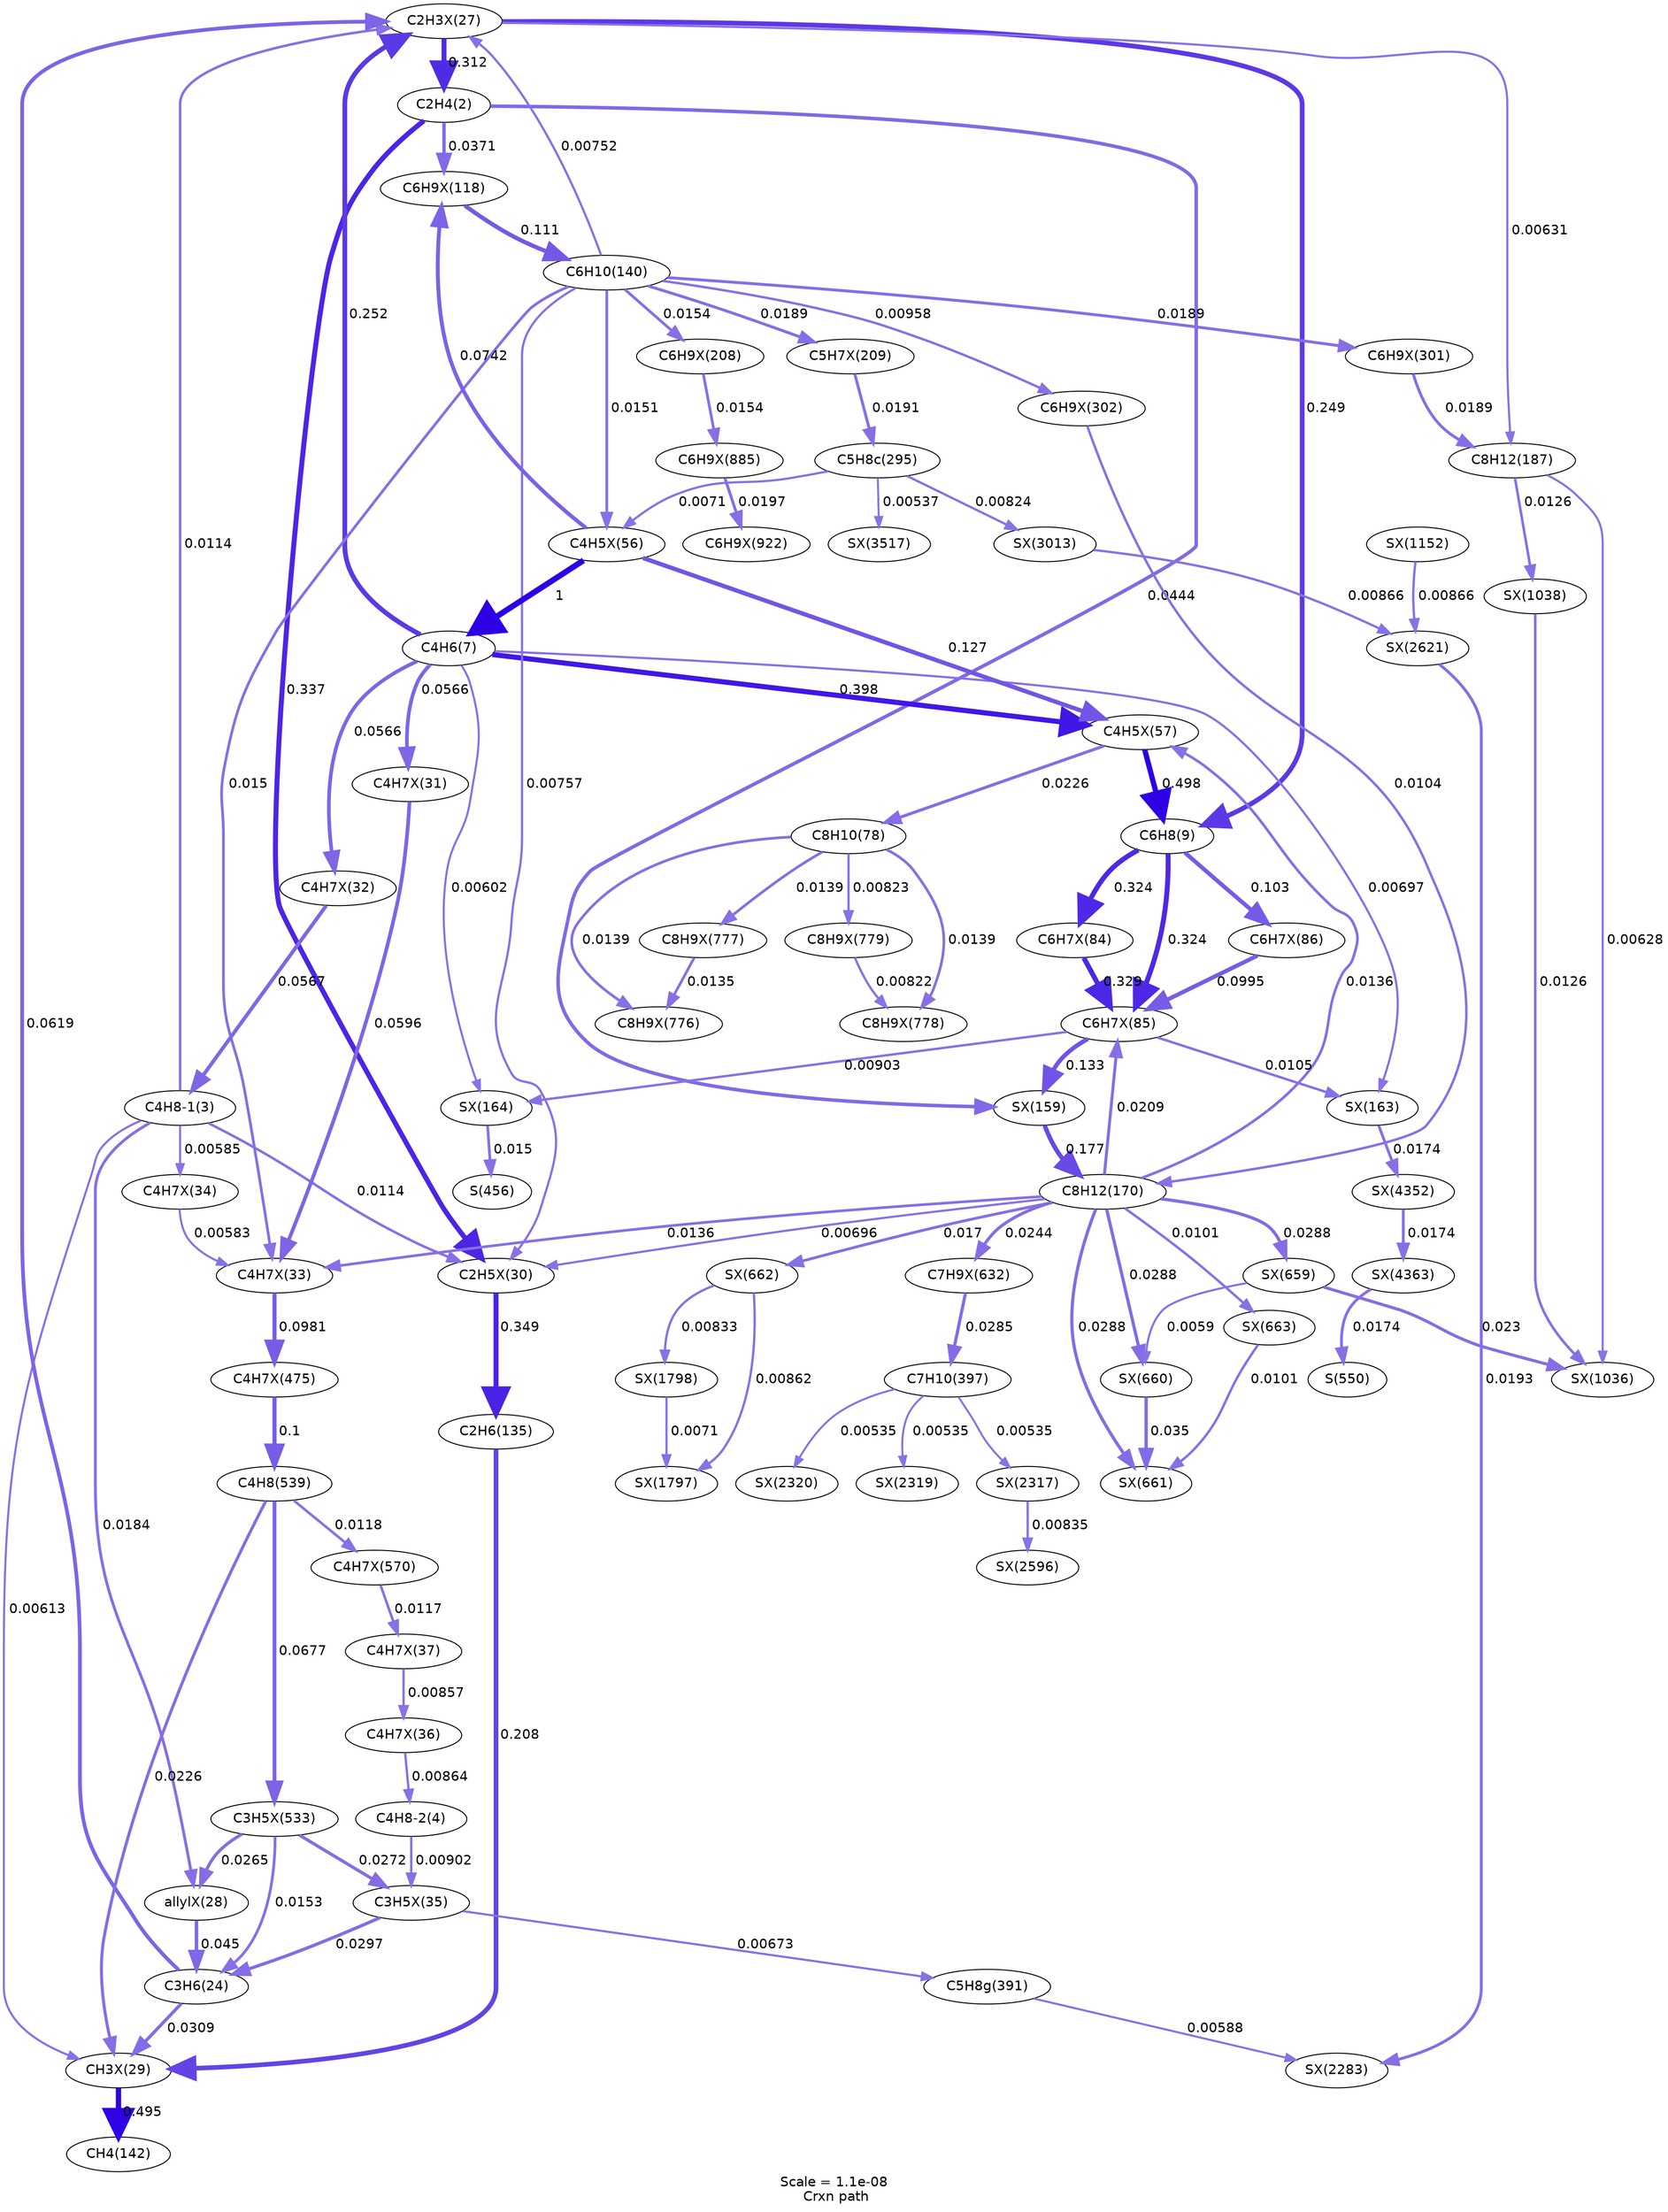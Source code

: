 digraph reaction_paths {
center=1;
s31 -> s5[fontname="Helvetica", style="setlinewidth(5.12)", arrowsize=2.56, color="0.7, 0.812, 0.9"
, label=" 0.312"];
s5 -> s34[fontname="Helvetica", style="setlinewidth(5.18)", arrowsize=2.59, color="0.7, 0.837, 0.9"
, label=" 0.337"];
s5 -> s47[fontname="Helvetica", style="setlinewidth(3.51)", arrowsize=1.76, color="0.7, 0.537, 0.9"
, label=" 0.0371"];
s5 -> s49[fontname="Helvetica", style="setlinewidth(3.65)", arrowsize=1.82, color="0.7, 0.544, 0.9"
, label=" 0.0444"];
s8 -> s31[fontname="Helvetica", style="setlinewidth(4.96)", arrowsize=2.48, color="0.7, 0.752, 0.9"
, label=" 0.252"];
s31 -> s9[fontname="Helvetica", style="setlinewidth(4.95)", arrowsize=2.48, color="0.7, 0.749, 0.9"
, label=" 0.249"];
s6 -> s31[fontname="Helvetica", style="setlinewidth(2.63)", arrowsize=1.31, color="0.7, 0.511, 0.9"
, label=" 0.0114"];
s14 -> s31[fontname="Helvetica", style="setlinewidth(2.31)", arrowsize=1.15, color="0.7, 0.508, 0.9"
, label=" 0.00752"];
s31 -> s17[fontname="Helvetica", style="setlinewidth(2.18)", arrowsize=1.09, color="0.7, 0.506, 0.9"
, label=" 0.00631"];
s10 -> s31[fontname="Helvetica", style="setlinewidth(3.9)", arrowsize=1.95, color="0.7, 0.562, 0.9"
, label=" 0.0619"];
s8 -> s43[fontname="Helvetica", style="setlinewidth(5.3)", arrowsize=2.65, color="0.7, 0.898, 0.9"
, label=" 0.398"];
s42 -> s8[fontname="Helvetica", style="setlinewidth(6)", arrowsize=3, color="0.7, 1.5, 0.9"
, label=" 1"];
s8 -> s36[fontname="Helvetica", style="setlinewidth(3.83)", arrowsize=1.92, color="0.7, 0.557, 0.9"
, label=" 0.0566"];
s8 -> s35[fontname="Helvetica", style="setlinewidth(3.83)", arrowsize=1.92, color="0.7, 0.557, 0.9"
, label=" 0.0566"];
s8 -> s51[fontname="Helvetica", style="setlinewidth(2.14)", arrowsize=1.07, color="0.7, 0.506, 0.9"
, label=" 0.00602"];
s8 -> s50[fontname="Helvetica", style="setlinewidth(2.25)", arrowsize=1.13, color="0.7, 0.507, 0.9"
, label=" 0.00697"];
s43 -> s9[fontname="Helvetica", style="setlinewidth(5.47)", arrowsize=2.74, color="0.7, 0.998, 0.9"
, label=" 0.498"];
s42 -> s43[fontname="Helvetica", style="setlinewidth(4.44)", arrowsize=2.22, color="0.7, 0.627, 0.9"
, label=" 0.127"];
s16 -> s43[fontname="Helvetica", style="setlinewidth(2.76)", arrowsize=1.38, color="0.7, 0.514, 0.9"
, label=" 0.0136"];
s43 -> s12[fontname="Helvetica", style="setlinewidth(3.14)", arrowsize=1.57, color="0.7, 0.523, 0.9"
, label=" 0.0226"];
s9 -> s46[fontname="Helvetica", style="setlinewidth(4.29)", arrowsize=2.14, color="0.7, 0.603, 0.9"
, label=" 0.103"];
s9 -> s45[fontname="Helvetica", style="setlinewidth(5.15)", arrowsize=2.58, color="0.7, 0.824, 0.9"
, label=" 0.324"];
s9 -> s44[fontname="Helvetica", style="setlinewidth(5.15)", arrowsize=2.58, color="0.7, 0.824, 0.9"
, label=" 0.324"];
s42 -> s47[fontname="Helvetica", style="setlinewidth(4.04)", arrowsize=2.02, color="0.7, 0.574, 0.9"
, label=" 0.0742"];
s14 -> s42[fontname="Helvetica", style="setlinewidth(2.84)", arrowsize=1.42, color="0.7, 0.515, 0.9"
, label=" 0.0151"];
s19 -> s42[fontname="Helvetica", style="setlinewidth(2.26)", arrowsize=1.13, color="0.7, 0.507, 0.9"
, label=" 0.0071"];
s6 -> s34[fontname="Helvetica", style="setlinewidth(2.63)", arrowsize=1.31, color="0.7, 0.511, 0.9"
, label=" 0.0114"];
s6 -> s33[fontname="Helvetica", style="setlinewidth(2.15)", arrowsize=1.08, color="0.7, 0.506, 0.9"
, label=" 0.00613"];
s36 -> s6[fontname="Helvetica", style="setlinewidth(3.83)", arrowsize=1.92, color="0.7, 0.557, 0.9"
, label=" 0.0567"];
s6 -> s38[fontname="Helvetica", style="setlinewidth(2.12)", arrowsize=1.06, color="0.7, 0.506, 0.9"
, label=" 0.00585"];
s6 -> s32[fontname="Helvetica", style="setlinewidth(2.98)", arrowsize=1.49, color="0.7, 0.518, 0.9"
, label=" 0.0184"];
s34 -> s13[fontname="Helvetica", style="setlinewidth(5.21)", arrowsize=2.6, color="0.7, 0.849, 0.9"
, label=" 0.349"];
s14 -> s34[fontname="Helvetica", style="setlinewidth(2.31)", arrowsize=1.16, color="0.7, 0.508, 0.9"
, label=" 0.00757"];
s16 -> s34[fontname="Helvetica", style="setlinewidth(2.25)", arrowsize=1.12, color="0.7, 0.507, 0.9"
, label=" 0.00696"];
s13 -> s33[fontname="Helvetica", style="setlinewidth(4.81)", arrowsize=2.41, color="0.7, 0.708, 0.9"
, label=" 0.208"];
s46 -> s45[fontname="Helvetica", style="setlinewidth(4.26)", arrowsize=2.13, color="0.7, 0.599, 0.9"
, label=" 0.0995"];
s44 -> s45[fontname="Helvetica", style="setlinewidth(5.16)", arrowsize=2.58, color="0.7, 0.829, 0.9"
, label=" 0.329"];
s45 -> s49[fontname="Helvetica", style="setlinewidth(4.48)", arrowsize=2.24, color="0.7, 0.633, 0.9"
, label=" 0.133"];
s16 -> s45[fontname="Helvetica", style="setlinewidth(3.08)", arrowsize=1.54, color="0.7, 0.521, 0.9"
, label=" 0.0209"];
s45 -> s51[fontname="Helvetica", style="setlinewidth(2.45)", arrowsize=1.22, color="0.7, 0.509, 0.9"
, label=" 0.00903"];
s45 -> s50[fontname="Helvetica", style="setlinewidth(2.56)", arrowsize=1.28, color="0.7, 0.51, 0.9"
, label=" 0.0105"];
s47 -> s14[fontname="Helvetica", style="setlinewidth(4.34)", arrowsize=2.17, color="0.7, 0.611, 0.9"
, label=" 0.111"];
s14 -> s37[fontname="Helvetica", style="setlinewidth(2.83)", arrowsize=1.42, color="0.7, 0.515, 0.9"
, label=" 0.015"];
s14 -> s56[fontname="Helvetica", style="setlinewidth(2.49)", arrowsize=1.25, color="0.7, 0.51, 0.9"
, label=" 0.00958"];
s14 -> s53[fontname="Helvetica", style="setlinewidth(2.85)", arrowsize=1.43, color="0.7, 0.515, 0.9"
, label=" 0.0154"];
s14 -> s55[fontname="Helvetica", style="setlinewidth(3.01)", arrowsize=1.5, color="0.7, 0.519, 0.9"
, label=" 0.0189"];
s14 -> s54[fontname="Helvetica", style="setlinewidth(3.01)", arrowsize=1.5, color="0.7, 0.519, 0.9"
, label=" 0.0189"];
s33 -> s15[fontname="Helvetica", style="setlinewidth(5.47)", arrowsize=2.73, color="0.7, 0.995, 0.9"
, label=" 0.495"];
s23 -> s33[fontname="Helvetica", style="setlinewidth(3.14)", arrowsize=1.57, color="0.7, 0.523, 0.9"
, label=" 0.0226"];
s10 -> s33[fontname="Helvetica", style="setlinewidth(3.38)", arrowsize=1.69, color="0.7, 0.531, 0.9"
, label=" 0.0309"];
s35 -> s37[fontname="Helvetica", style="setlinewidth(3.87)", arrowsize=1.94, color="0.7, 0.56, 0.9"
, label=" 0.0596"];
s38 -> s37[fontname="Helvetica", style="setlinewidth(2.12)", arrowsize=1.06, color="0.7, 0.506, 0.9"
, label=" 0.00583"];
s37 -> s57[fontname="Helvetica", style="setlinewidth(4.25)", arrowsize=2.12, color="0.7, 0.598, 0.9"
, label=" 0.0981"];
s16 -> s37[fontname="Helvetica", style="setlinewidth(2.76)", arrowsize=1.38, color="0.7, 0.514, 0.9"
, label=" 0.0136"];
s57 -> s23[fontname="Helvetica", style="setlinewidth(4.27)", arrowsize=2.13, color="0.7, 0.6, 0.9"
, label=" 0.1"];
s23 -> s59[fontname="Helvetica", style="setlinewidth(2.65)", arrowsize=1.32, color="0.7, 0.512, 0.9"
, label=" 0.0118"];
s23 -> s58[fontname="Helvetica", style="setlinewidth(3.97)", arrowsize=1.98, color="0.7, 0.568, 0.9"
, label=" 0.0677"];
s49 -> s16[fontname="Helvetica", style="setlinewidth(4.69)", arrowsize=2.35, color="0.7, 0.677, 0.9"
, label=" 0.177"];
s56 -> s16[fontname="Helvetica", style="setlinewidth(2.55)", arrowsize=1.28, color="0.7, 0.51, 0.9"
, label=" 0.0104"];
s16 -> s66[fontname="Helvetica", style="setlinewidth(2.53)", arrowsize=1.27, color="0.7, 0.51, 0.9"
, label=" 0.0101"];
s16 -> s65[fontname="Helvetica", style="setlinewidth(2.92)", arrowsize=1.46, color="0.7, 0.517, 0.9"
, label=" 0.017"];
s16 -> s64[fontname="Helvetica", style="setlinewidth(3.32)", arrowsize=1.66, color="0.7, 0.529, 0.9"
, label=" 0.0288"];
s16 -> s63[fontname="Helvetica", style="setlinewidth(3.32)", arrowsize=1.66, color="0.7, 0.529, 0.9"
, label=" 0.0288"];
s16 -> s62[fontname="Helvetica", style="setlinewidth(3.32)", arrowsize=1.66, color="0.7, 0.529, 0.9"
, label=" 0.0288"];
s16 -> s61[fontname="Helvetica", style="setlinewidth(3.2)", arrowsize=1.6, color="0.7, 0.524, 0.9"
, label=" 0.0244"];
s12 -> s70[fontname="Helvetica", style="setlinewidth(2.38)", arrowsize=1.19, color="0.7, 0.508, 0.9"
, label=" 0.00823"];
s12 -> s69[fontname="Helvetica", style="setlinewidth(2.77)", arrowsize=1.39, color="0.7, 0.514, 0.9"
, label=" 0.0139"];
s12 -> s68[fontname="Helvetica", style="setlinewidth(2.77)", arrowsize=1.39, color="0.7, 0.514, 0.9"
, label=" 0.0139"];
s12 -> s67[fontname="Helvetica", style="setlinewidth(2.77)", arrowsize=1.39, color="0.7, 0.514, 0.9"
, label=" 0.0139"];
s70 -> s69[fontname="Helvetica", style="setlinewidth(2.38)", arrowsize=1.19, color="0.7, 0.508, 0.9"
, label=" 0.00822"];
s53 -> s72[fontname="Helvetica", style="setlinewidth(2.85)", arrowsize=1.43, color="0.7, 0.515, 0.9"
, label=" 0.0154"];
s72 -> s73[fontname="Helvetica", style="setlinewidth(3.03)", arrowsize=1.52, color="0.7, 0.52, 0.9"
, label=" 0.0197"];
s55 -> s17[fontname="Helvetica", style="setlinewidth(3)", arrowsize=1.5, color="0.7, 0.519, 0.9"
, label=" 0.0189"];
s17 -> s76[fontname="Helvetica", style="setlinewidth(2.17)", arrowsize=1.09, color="0.7, 0.506, 0.9"
, label=" 0.00628"];
s17 -> s77[fontname="Helvetica", style="setlinewidth(2.7)", arrowsize=1.35, color="0.7, 0.513, 0.9"
, label=" 0.0126"];
s59 -> s41[fontname="Helvetica", style="setlinewidth(2.64)", arrowsize=1.32, color="0.7, 0.512, 0.9"
, label=" 0.0117"];
s58 -> s32[fontname="Helvetica", style="setlinewidth(3.26)", arrowsize=1.63, color="0.7, 0.526, 0.9"
, label=" 0.0265"];
s58 -> s39[fontname="Helvetica", style="setlinewidth(3.28)", arrowsize=1.64, color="0.7, 0.527, 0.9"
, label=" 0.0272"];
s58 -> s10[fontname="Helvetica", style="setlinewidth(2.85)", arrowsize=1.42, color="0.7, 0.515, 0.9"
, label=" 0.0153"];
s32 -> s10[fontname="Helvetica", style="setlinewidth(3.66)", arrowsize=1.83, color="0.7, 0.545, 0.9"
, label=" 0.045"];
s7 -> s39[fontname="Helvetica", style="setlinewidth(2.45)", arrowsize=1.22, color="0.7, 0.509, 0.9"
, label=" 0.00902"];
s40 -> s7[fontname="Helvetica", style="setlinewidth(2.41)", arrowsize=1.21, color="0.7, 0.509, 0.9"
, label=" 0.00864"];
s39 -> s10[fontname="Helvetica", style="setlinewidth(3.35)", arrowsize=1.67, color="0.7, 0.53, 0.9"
, label=" 0.0297"];
s39 -> s20[fontname="Helvetica", style="setlinewidth(2.22)", arrowsize=1.11, color="0.7, 0.507, 0.9"
, label=" 0.00673"];
s68 -> s67[fontname="Helvetica", style="setlinewidth(2.75)", arrowsize=1.38, color="0.7, 0.514, 0.9"
, label=" 0.0135"];
s66 -> s64[fontname="Helvetica", style="setlinewidth(2.53)", arrowsize=1.26, color="0.7, 0.51, 0.9"
, label=" 0.0101"];
s65 -> s83[fontname="Helvetica", style="setlinewidth(2.39)", arrowsize=1.19, color="0.7, 0.508, 0.9"
, label=" 0.00833"];
s65 -> s82[fontname="Helvetica", style="setlinewidth(2.41)", arrowsize=1.21, color="0.7, 0.509, 0.9"
, label=" 0.00862"];
s63 -> s64[fontname="Helvetica", style="setlinewidth(3.47)", arrowsize=1.73, color="0.7, 0.535, 0.9"
, label=" 0.035"];
s62 -> s63[fontname="Helvetica", style="setlinewidth(2.12)", arrowsize=1.06, color="0.7, 0.506, 0.9"
, label=" 0.0059"];
s62 -> s76[fontname="Helvetica", style="setlinewidth(3.15)", arrowsize=1.58, color="0.7, 0.523, 0.9"
, label=" 0.023"];
s77 -> s76[fontname="Helvetica", style="setlinewidth(2.7)", arrowsize=1.35, color="0.7, 0.513, 0.9"
, label=" 0.0126"];
s41 -> s40[fontname="Helvetica", style="setlinewidth(2.41)", arrowsize=1.2, color="0.7, 0.509, 0.9"
, label=" 0.00857"];
s61 -> s21[fontname="Helvetica", style="setlinewidth(3.31)", arrowsize=1.66, color="0.7, 0.529, 0.9"
, label=" 0.0285"];
s21 -> s94[fontname="Helvetica", style="setlinewidth(2.05)", arrowsize=1.03, color="0.7, 0.505, 0.9"
, label=" 0.00535"];
s21 -> s93[fontname="Helvetica", style="setlinewidth(2.05)", arrowsize=1.03, color="0.7, 0.505, 0.9"
, label=" 0.00535"];
s21 -> s91[fontname="Helvetica", style="setlinewidth(2.05)", arrowsize=1.03, color="0.7, 0.505, 0.9"
, label=" 0.00535"];
s91 -> s100[fontname="Helvetica", style="setlinewidth(2.39)", arrowsize=1.19, color="0.7, 0.508, 0.9"
, label=" 0.00835"];
s20 -> s90[fontname="Helvetica", style="setlinewidth(2.12)", arrowsize=1.06, color="0.7, 0.506, 0.9"
, label=" 0.00588"];
s102 -> s90[fontname="Helvetica", style="setlinewidth(3.02)", arrowsize=1.51, color="0.7, 0.519, 0.9"
, label=" 0.0193"];
s78 -> s102[fontname="Helvetica", style="setlinewidth(2.41)", arrowsize=1.21, color="0.7, 0.509, 0.9"
, label=" 0.00866"];
s108 -> s102[fontname="Helvetica", style="setlinewidth(2.41)", arrowsize=1.21, color="0.7, 0.509, 0.9"
, label=" 0.00866"];
s83 -> s82[fontname="Helvetica", style="setlinewidth(2.26)", arrowsize=1.13, color="0.7, 0.507, 0.9"
, label=" 0.0071"];
s19 -> s108[fontname="Helvetica", style="setlinewidth(2.38)", arrowsize=1.19, color="0.7, 0.508, 0.9"
, label=" 0.00824"];
s54 -> s19[fontname="Helvetica", style="setlinewidth(3.01)", arrowsize=1.51, color="0.7, 0.519, 0.9"
, label=" 0.0191"];
s19 -> s114[fontname="Helvetica", style="setlinewidth(2.05)", arrowsize=1.03, color="0.7, 0.505, 0.9"
, label=" 0.00537"];
s51 -> s22[fontname="Helvetica", style="setlinewidth(2.83)", arrowsize=1.42, color="0.7, 0.515, 0.9"
, label=" 0.015"];
s50 -> s135[fontname="Helvetica", style="setlinewidth(2.94)", arrowsize=1.47, color="0.7, 0.517, 0.9"
, label=" 0.0174"];
s135 -> s137[fontname="Helvetica", style="setlinewidth(2.94)", arrowsize=1.47, color="0.7, 0.517, 0.9"
, label=" 0.0174"];
s137 -> s24[fontname="Helvetica", style="setlinewidth(2.94)", arrowsize=1.47, color="0.7, 0.517, 0.9"
, label=" 0.0174"];
s5 [ fontname="Helvetica", label="C2H4(2)"];
s6 [ fontname="Helvetica", label="C4H8-1(3)"];
s7 [ fontname="Helvetica", label="C4H8-2(4)"];
s8 [ fontname="Helvetica", label="C4H6(7)"];
s9 [ fontname="Helvetica", label="C6H8(9)"];
s10 [ fontname="Helvetica", label="C3H6(24)"];
s12 [ fontname="Helvetica", label="C8H10(78)"];
s13 [ fontname="Helvetica", label="C2H6(135)"];
s14 [ fontname="Helvetica", label="C6H10(140)"];
s15 [ fontname="Helvetica", label="CH4(142)"];
s16 [ fontname="Helvetica", label="C8H12(170)"];
s17 [ fontname="Helvetica", label="C8H12(187)"];
s19 [ fontname="Helvetica", label="C5H8c(295)"];
s20 [ fontname="Helvetica", label="C5H8g(391)"];
s21 [ fontname="Helvetica", label="C7H10(397)"];
s22 [ fontname="Helvetica", label="S(456)"];
s23 [ fontname="Helvetica", label="C4H8(539)"];
s24 [ fontname="Helvetica", label="S(550)"];
s31 [ fontname="Helvetica", label="C2H3X(27)"];
s32 [ fontname="Helvetica", label="allylX(28)"];
s33 [ fontname="Helvetica", label="CH3X(29)"];
s34 [ fontname="Helvetica", label="C2H5X(30)"];
s35 [ fontname="Helvetica", label="C4H7X(31)"];
s36 [ fontname="Helvetica", label="C4H7X(32)"];
s37 [ fontname="Helvetica", label="C4H7X(33)"];
s38 [ fontname="Helvetica", label="C4H7X(34)"];
s39 [ fontname="Helvetica", label="C3H5X(35)"];
s40 [ fontname="Helvetica", label="C4H7X(36)"];
s41 [ fontname="Helvetica", label="C4H7X(37)"];
s42 [ fontname="Helvetica", label="C4H5X(56)"];
s43 [ fontname="Helvetica", label="C4H5X(57)"];
s44 [ fontname="Helvetica", label="C6H7X(84)"];
s45 [ fontname="Helvetica", label="C6H7X(85)"];
s46 [ fontname="Helvetica", label="C6H7X(86)"];
s47 [ fontname="Helvetica", label="C6H9X(118)"];
s49 [ fontname="Helvetica", label="SX(159)"];
s50 [ fontname="Helvetica", label="SX(163)"];
s51 [ fontname="Helvetica", label="SX(164)"];
s53 [ fontname="Helvetica", label="C6H9X(208)"];
s54 [ fontname="Helvetica", label="C5H7X(209)"];
s55 [ fontname="Helvetica", label="C6H9X(301)"];
s56 [ fontname="Helvetica", label="C6H9X(302)"];
s57 [ fontname="Helvetica", label="C4H7X(475)"];
s58 [ fontname="Helvetica", label="C3H5X(533)"];
s59 [ fontname="Helvetica", label="C4H7X(570)"];
s61 [ fontname="Helvetica", label="C7H9X(632)"];
s62 [ fontname="Helvetica", label="SX(659)"];
s63 [ fontname="Helvetica", label="SX(660)"];
s64 [ fontname="Helvetica", label="SX(661)"];
s65 [ fontname="Helvetica", label="SX(662)"];
s66 [ fontname="Helvetica", label="SX(663)"];
s67 [ fontname="Helvetica", label="C8H9X(776)"];
s68 [ fontname="Helvetica", label="C8H9X(777)"];
s69 [ fontname="Helvetica", label="C8H9X(778)"];
s70 [ fontname="Helvetica", label="C8H9X(779)"];
s72 [ fontname="Helvetica", label="C6H9X(885)"];
s73 [ fontname="Helvetica", label="C6H9X(922)"];
s76 [ fontname="Helvetica", label="SX(1036)"];
s77 [ fontname="Helvetica", label="SX(1038)"];
s78 [ fontname="Helvetica", label="SX(1152)"];
s82 [ fontname="Helvetica", label="SX(1797)"];
s83 [ fontname="Helvetica", label="SX(1798)"];
s90 [ fontname="Helvetica", label="SX(2283)"];
s91 [ fontname="Helvetica", label="SX(2317)"];
s93 [ fontname="Helvetica", label="SX(2319)"];
s94 [ fontname="Helvetica", label="SX(2320)"];
s100 [ fontname="Helvetica", label="SX(2596)"];
s102 [ fontname="Helvetica", label="SX(2621)"];
s108 [ fontname="Helvetica", label="SX(3013)"];
s114 [ fontname="Helvetica", label="SX(3517)"];
s135 [ fontname="Helvetica", label="SX(4352)"];
s137 [ fontname="Helvetica", label="SX(4363)"];
 label = "Scale = 1.1e-08\l Crxn path";
 fontname = "Helvetica";
}
